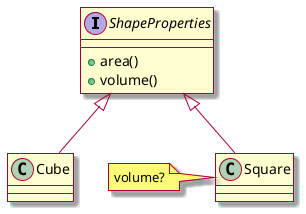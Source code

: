 @startuml
skin rose

interface ShapeProperties{
  +area()
  +volume()
}

class Square
class Cube

Cube -up-|> ShapeProperties
Square -up-|> ShapeProperties

note left of Square
  volume?
end note

@enduml
